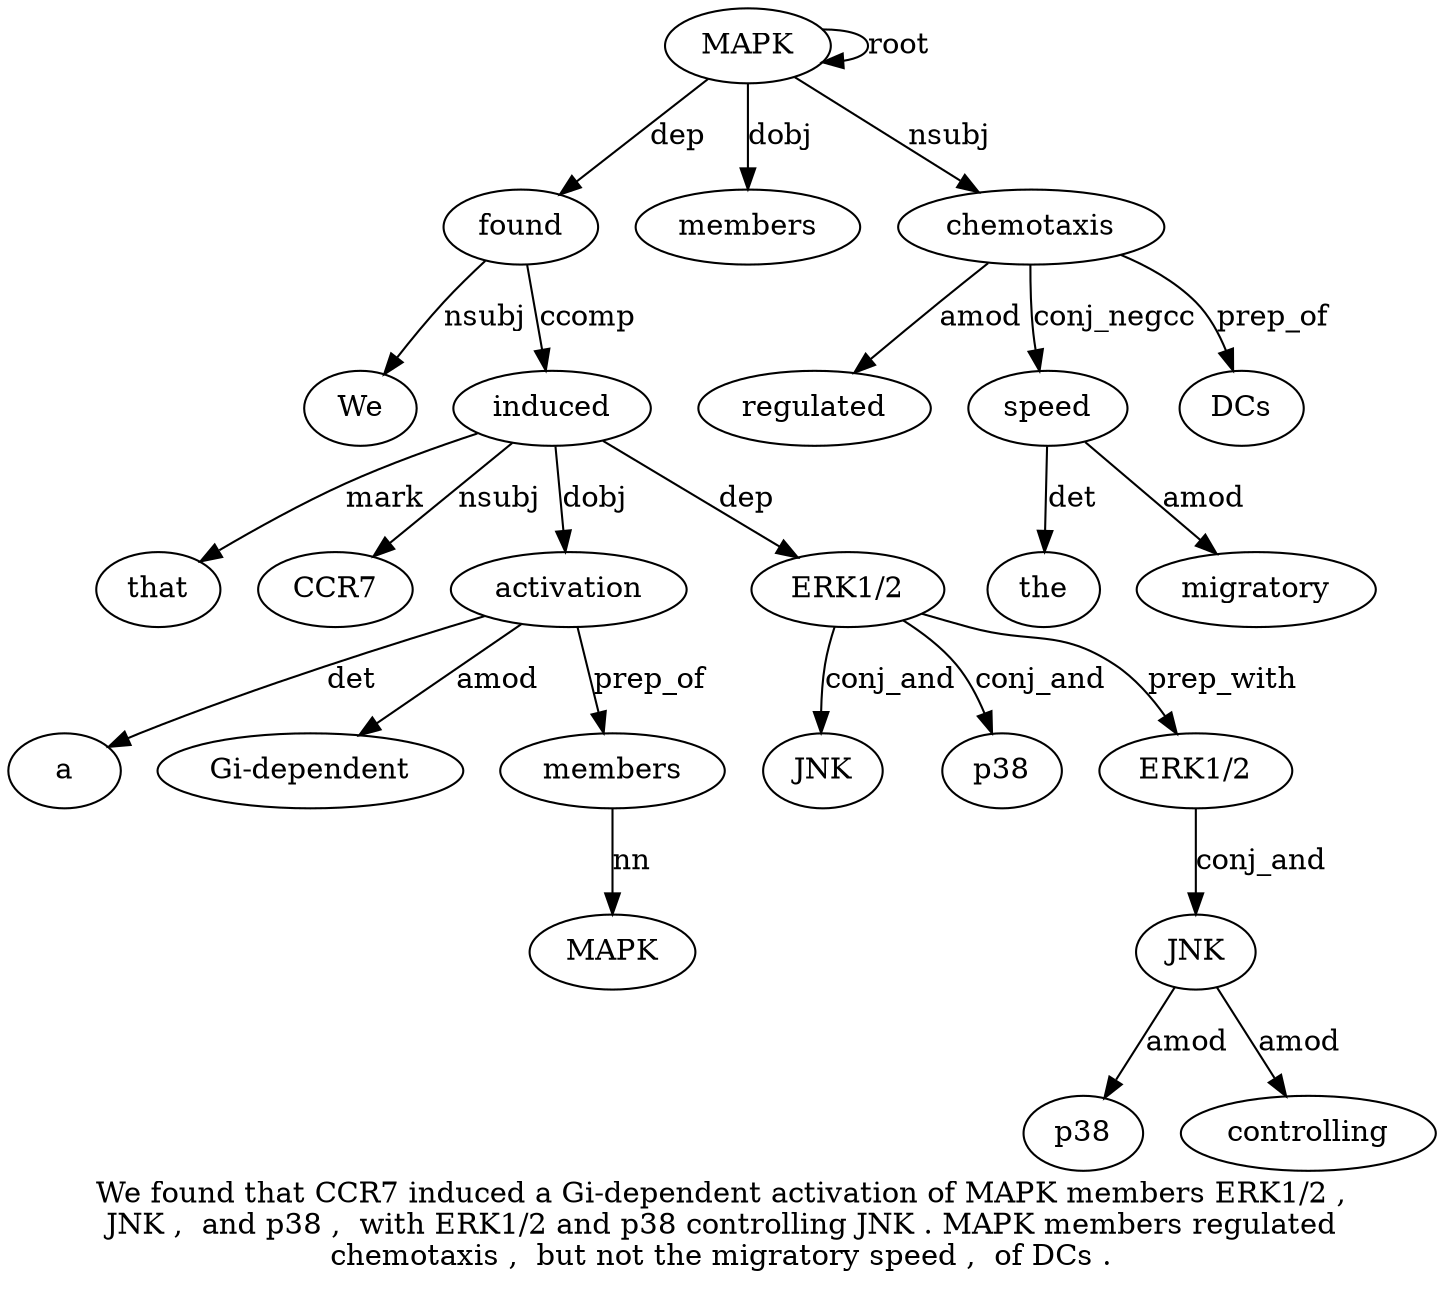 digraph "We found that CCR7 induced a Gi-dependent activation of MAPK members ERK1/2 ,  JNK ,  and p38 ,  with ERK1/2 and p38 controlling JNK . MAPK members regulated chemotaxis ,  but not the migratory speed ,  of DCs ." {
label="We found that CCR7 induced a Gi-dependent activation of MAPK members ERK1/2 ,
JNK ,  and p38 ,  with ERK1/2 and p38 controlling JNK . MAPK members regulated
chemotaxis ,  but not the migratory speed ,  of DCs .";
found2 [style=filled, fillcolor=white, label=found];
We1 [style=filled, fillcolor=white, label=We];
found2 -> We1  [label=nsubj];
MAPK26 [style=filled, fillcolor=white, label=MAPK];
MAPK26 -> found2  [label=dep];
induced5 [style=filled, fillcolor=white, label=induced];
that3 [style=filled, fillcolor=white, label=that];
induced5 -> that3  [label=mark];
CCR74 [style=filled, fillcolor=white, label=CCR7];
induced5 -> CCR74  [label=nsubj];
found2 -> induced5  [label=ccomp];
activation8 [style=filled, fillcolor=white, label=activation];
a6 [style=filled, fillcolor=white, label=a];
activation8 -> a6  [label=det];
"Gi-dependent7" [style=filled, fillcolor=white, label="Gi-dependent"];
activation8 -> "Gi-dependent7"  [label=amod];
induced5 -> activation8  [label=dobj];
members11 [style=filled, fillcolor=white, label=members];
MAPK10 [style=filled, fillcolor=white, label=MAPK];
members11 -> MAPK10  [label=nn];
activation8 -> members11  [label=prep_of];
"ERK1/2" [style=filled, fillcolor=white, label="ERK1/2"];
induced5 -> "ERK1/2"  [label=dep];
JNK14 [style=filled, fillcolor=white, label=JNK];
"ERK1/2" -> JNK14  [label=conj_and];
p3817 [style=filled, fillcolor=white, label=p38];
"ERK1/2" -> p3817  [label=conj_and];
"ERK1/220" [style=filled, fillcolor=white, label="ERK1/2"];
"ERK1/2" -> "ERK1/220"  [label=prep_with];
JNK24 [style=filled, fillcolor=white, label=JNK];
p3822 [style=filled, fillcolor=white, label=p38];
JNK24 -> p3822  [label=amod];
controlling23 [style=filled, fillcolor=white, label=controlling];
JNK24 -> controlling23  [label=amod];
"ERK1/220" -> JNK24  [label=conj_and];
MAPK26 -> MAPK26  [label=root];
members27 [style=filled, fillcolor=white, label=members];
MAPK26 -> members27  [label=dobj];
chemotaxis29 [style=filled, fillcolor=white, label=chemotaxis];
regulated28 [style=filled, fillcolor=white, label=regulated];
chemotaxis29 -> regulated28  [label=amod];
MAPK26 -> chemotaxis29  [label=nsubj];
speed35 [style=filled, fillcolor=white, label=speed];
the33 [style=filled, fillcolor=white, label=the];
speed35 -> the33  [label=det];
migratory34 [style=filled, fillcolor=white, label=migratory];
speed35 -> migratory34  [label=amod];
chemotaxis29 -> speed35  [label=conj_negcc];
DCs38 [style=filled, fillcolor=white, label=DCs];
chemotaxis29 -> DCs38  [label=prep_of];
}
